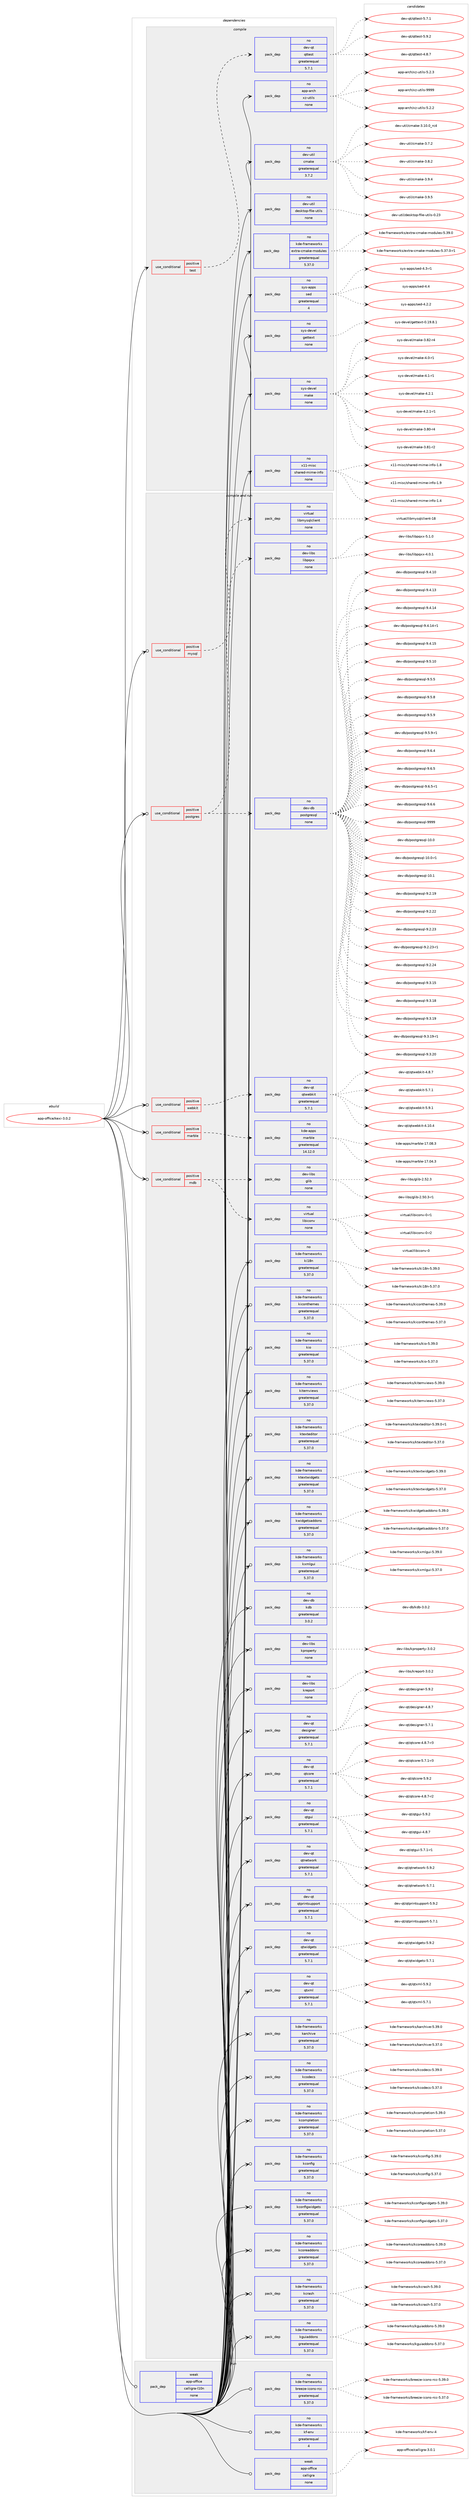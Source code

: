 digraph prolog {

# *************
# Graph options
# *************

newrank=true;
concentrate=true;
compound=true;
graph [rankdir=LR,fontname=Helvetica,fontsize=10,ranksep=1.5];#, ranksep=2.5, nodesep=0.2];
edge  [arrowhead=vee];
node  [fontname=Helvetica,fontsize=10];

# **********
# The ebuild
# **********

subgraph cluster_leftcol {
color=gray;
rank=same;
label=<<i>ebuild</i>>;
id [label="app-office/kexi-3.0.2", color=red, width=4, href="../app-office/kexi-3.0.2.svg"];
}

# ****************
# The dependencies
# ****************

subgraph cluster_midcol {
color=gray;
label=<<i>dependencies</i>>;
subgraph cluster_compile {
fillcolor="#eeeeee";
style=filled;
label=<<i>compile</i>>;
subgraph cond13239 {
dependency50097 [label=<<TABLE BORDER="0" CELLBORDER="1" CELLSPACING="0" CELLPADDING="4"><TR><TD ROWSPAN="3" CELLPADDING="10">use_conditional</TD></TR><TR><TD>positive</TD></TR><TR><TD>test</TD></TR></TABLE>>, shape=none, color=red];
subgraph pack35967 {
dependency50098 [label=<<TABLE BORDER="0" CELLBORDER="1" CELLSPACING="0" CELLPADDING="4" WIDTH="220"><TR><TD ROWSPAN="6" CELLPADDING="30">pack_dep</TD></TR><TR><TD WIDTH="110">no</TD></TR><TR><TD>dev-qt</TD></TR><TR><TD>qttest</TD></TR><TR><TD>greaterequal</TD></TR><TR><TD>5.7.1</TD></TR></TABLE>>, shape=none, color=blue];
}
dependency50097:e -> dependency50098:w [weight=20,style="dashed",arrowhead="vee"];
}
id:e -> dependency50097:w [weight=20,style="solid",arrowhead="vee"];
subgraph pack35968 {
dependency50099 [label=<<TABLE BORDER="0" CELLBORDER="1" CELLSPACING="0" CELLPADDING="4" WIDTH="220"><TR><TD ROWSPAN="6" CELLPADDING="30">pack_dep</TD></TR><TR><TD WIDTH="110">no</TD></TR><TR><TD>app-arch</TD></TR><TR><TD>xz-utils</TD></TR><TR><TD>none</TD></TR><TR><TD></TD></TR></TABLE>>, shape=none, color=blue];
}
id:e -> dependency50099:w [weight=20,style="solid",arrowhead="vee"];
subgraph pack35969 {
dependency50100 [label=<<TABLE BORDER="0" CELLBORDER="1" CELLSPACING="0" CELLPADDING="4" WIDTH="220"><TR><TD ROWSPAN="6" CELLPADDING="30">pack_dep</TD></TR><TR><TD WIDTH="110">no</TD></TR><TR><TD>dev-util</TD></TR><TR><TD>cmake</TD></TR><TR><TD>greaterequal</TD></TR><TR><TD>3.7.2</TD></TR></TABLE>>, shape=none, color=blue];
}
id:e -> dependency50100:w [weight=20,style="solid",arrowhead="vee"];
subgraph pack35970 {
dependency50101 [label=<<TABLE BORDER="0" CELLBORDER="1" CELLSPACING="0" CELLPADDING="4" WIDTH="220"><TR><TD ROWSPAN="6" CELLPADDING="30">pack_dep</TD></TR><TR><TD WIDTH="110">no</TD></TR><TR><TD>dev-util</TD></TR><TR><TD>desktop-file-utils</TD></TR><TR><TD>none</TD></TR><TR><TD></TD></TR></TABLE>>, shape=none, color=blue];
}
id:e -> dependency50101:w [weight=20,style="solid",arrowhead="vee"];
subgraph pack35971 {
dependency50102 [label=<<TABLE BORDER="0" CELLBORDER="1" CELLSPACING="0" CELLPADDING="4" WIDTH="220"><TR><TD ROWSPAN="6" CELLPADDING="30">pack_dep</TD></TR><TR><TD WIDTH="110">no</TD></TR><TR><TD>kde-frameworks</TD></TR><TR><TD>extra-cmake-modules</TD></TR><TR><TD>greaterequal</TD></TR><TR><TD>5.37.0</TD></TR></TABLE>>, shape=none, color=blue];
}
id:e -> dependency50102:w [weight=20,style="solid",arrowhead="vee"];
subgraph pack35972 {
dependency50103 [label=<<TABLE BORDER="0" CELLBORDER="1" CELLSPACING="0" CELLPADDING="4" WIDTH="220"><TR><TD ROWSPAN="6" CELLPADDING="30">pack_dep</TD></TR><TR><TD WIDTH="110">no</TD></TR><TR><TD>sys-apps</TD></TR><TR><TD>sed</TD></TR><TR><TD>greaterequal</TD></TR><TR><TD>4</TD></TR></TABLE>>, shape=none, color=blue];
}
id:e -> dependency50103:w [weight=20,style="solid",arrowhead="vee"];
subgraph pack35973 {
dependency50104 [label=<<TABLE BORDER="0" CELLBORDER="1" CELLSPACING="0" CELLPADDING="4" WIDTH="220"><TR><TD ROWSPAN="6" CELLPADDING="30">pack_dep</TD></TR><TR><TD WIDTH="110">no</TD></TR><TR><TD>sys-devel</TD></TR><TR><TD>gettext</TD></TR><TR><TD>none</TD></TR><TR><TD></TD></TR></TABLE>>, shape=none, color=blue];
}
id:e -> dependency50104:w [weight=20,style="solid",arrowhead="vee"];
subgraph pack35974 {
dependency50105 [label=<<TABLE BORDER="0" CELLBORDER="1" CELLSPACING="0" CELLPADDING="4" WIDTH="220"><TR><TD ROWSPAN="6" CELLPADDING="30">pack_dep</TD></TR><TR><TD WIDTH="110">no</TD></TR><TR><TD>sys-devel</TD></TR><TR><TD>make</TD></TR><TR><TD>none</TD></TR><TR><TD></TD></TR></TABLE>>, shape=none, color=blue];
}
id:e -> dependency50105:w [weight=20,style="solid",arrowhead="vee"];
subgraph pack35975 {
dependency50106 [label=<<TABLE BORDER="0" CELLBORDER="1" CELLSPACING="0" CELLPADDING="4" WIDTH="220"><TR><TD ROWSPAN="6" CELLPADDING="30">pack_dep</TD></TR><TR><TD WIDTH="110">no</TD></TR><TR><TD>x11-misc</TD></TR><TR><TD>shared-mime-info</TD></TR><TR><TD>none</TD></TR><TR><TD></TD></TR></TABLE>>, shape=none, color=blue];
}
id:e -> dependency50106:w [weight=20,style="solid",arrowhead="vee"];
}
subgraph cluster_compileandrun {
fillcolor="#eeeeee";
style=filled;
label=<<i>compile and run</i>>;
subgraph cond13240 {
dependency50107 [label=<<TABLE BORDER="0" CELLBORDER="1" CELLSPACING="0" CELLPADDING="4"><TR><TD ROWSPAN="3" CELLPADDING="10">use_conditional</TD></TR><TR><TD>positive</TD></TR><TR><TD>marble</TD></TR></TABLE>>, shape=none, color=red];
subgraph pack35976 {
dependency50108 [label=<<TABLE BORDER="0" CELLBORDER="1" CELLSPACING="0" CELLPADDING="4" WIDTH="220"><TR><TD ROWSPAN="6" CELLPADDING="30">pack_dep</TD></TR><TR><TD WIDTH="110">no</TD></TR><TR><TD>kde-apps</TD></TR><TR><TD>marble</TD></TR><TR><TD>greaterequal</TD></TR><TR><TD>14.12.0</TD></TR></TABLE>>, shape=none, color=blue];
}
dependency50107:e -> dependency50108:w [weight=20,style="dashed",arrowhead="vee"];
}
id:e -> dependency50107:w [weight=20,style="solid",arrowhead="odotvee"];
subgraph cond13241 {
dependency50109 [label=<<TABLE BORDER="0" CELLBORDER="1" CELLSPACING="0" CELLPADDING="4"><TR><TD ROWSPAN="3" CELLPADDING="10">use_conditional</TD></TR><TR><TD>positive</TD></TR><TR><TD>mdb</TD></TR></TABLE>>, shape=none, color=red];
subgraph pack35977 {
dependency50110 [label=<<TABLE BORDER="0" CELLBORDER="1" CELLSPACING="0" CELLPADDING="4" WIDTH="220"><TR><TD ROWSPAN="6" CELLPADDING="30">pack_dep</TD></TR><TR><TD WIDTH="110">no</TD></TR><TR><TD>dev-libs</TD></TR><TR><TD>glib</TD></TR><TR><TD>none</TD></TR><TR><TD></TD></TR></TABLE>>, shape=none, color=blue];
}
dependency50109:e -> dependency50110:w [weight=20,style="dashed",arrowhead="vee"];
subgraph pack35978 {
dependency50111 [label=<<TABLE BORDER="0" CELLBORDER="1" CELLSPACING="0" CELLPADDING="4" WIDTH="220"><TR><TD ROWSPAN="6" CELLPADDING="30">pack_dep</TD></TR><TR><TD WIDTH="110">no</TD></TR><TR><TD>virtual</TD></TR><TR><TD>libiconv</TD></TR><TR><TD>none</TD></TR><TR><TD></TD></TR></TABLE>>, shape=none, color=blue];
}
dependency50109:e -> dependency50111:w [weight=20,style="dashed",arrowhead="vee"];
}
id:e -> dependency50109:w [weight=20,style="solid",arrowhead="odotvee"];
subgraph cond13242 {
dependency50112 [label=<<TABLE BORDER="0" CELLBORDER="1" CELLSPACING="0" CELLPADDING="4"><TR><TD ROWSPAN="3" CELLPADDING="10">use_conditional</TD></TR><TR><TD>positive</TD></TR><TR><TD>mysql</TD></TR></TABLE>>, shape=none, color=red];
subgraph pack35979 {
dependency50113 [label=<<TABLE BORDER="0" CELLBORDER="1" CELLSPACING="0" CELLPADDING="4" WIDTH="220"><TR><TD ROWSPAN="6" CELLPADDING="30">pack_dep</TD></TR><TR><TD WIDTH="110">no</TD></TR><TR><TD>virtual</TD></TR><TR><TD>libmysqlclient</TD></TR><TR><TD>none</TD></TR><TR><TD></TD></TR></TABLE>>, shape=none, color=blue];
}
dependency50112:e -> dependency50113:w [weight=20,style="dashed",arrowhead="vee"];
}
id:e -> dependency50112:w [weight=20,style="solid",arrowhead="odotvee"];
subgraph cond13243 {
dependency50114 [label=<<TABLE BORDER="0" CELLBORDER="1" CELLSPACING="0" CELLPADDING="4"><TR><TD ROWSPAN="3" CELLPADDING="10">use_conditional</TD></TR><TR><TD>positive</TD></TR><TR><TD>postgres</TD></TR></TABLE>>, shape=none, color=red];
subgraph pack35980 {
dependency50115 [label=<<TABLE BORDER="0" CELLBORDER="1" CELLSPACING="0" CELLPADDING="4" WIDTH="220"><TR><TD ROWSPAN="6" CELLPADDING="30">pack_dep</TD></TR><TR><TD WIDTH="110">no</TD></TR><TR><TD>dev-db</TD></TR><TR><TD>postgresql</TD></TR><TR><TD>none</TD></TR><TR><TD></TD></TR></TABLE>>, shape=none, color=blue];
}
dependency50114:e -> dependency50115:w [weight=20,style="dashed",arrowhead="vee"];
subgraph pack35981 {
dependency50116 [label=<<TABLE BORDER="0" CELLBORDER="1" CELLSPACING="0" CELLPADDING="4" WIDTH="220"><TR><TD ROWSPAN="6" CELLPADDING="30">pack_dep</TD></TR><TR><TD WIDTH="110">no</TD></TR><TR><TD>dev-libs</TD></TR><TR><TD>libpqxx</TD></TR><TR><TD>none</TD></TR><TR><TD></TD></TR></TABLE>>, shape=none, color=blue];
}
dependency50114:e -> dependency50116:w [weight=20,style="dashed",arrowhead="vee"];
}
id:e -> dependency50114:w [weight=20,style="solid",arrowhead="odotvee"];
subgraph cond13244 {
dependency50117 [label=<<TABLE BORDER="0" CELLBORDER="1" CELLSPACING="0" CELLPADDING="4"><TR><TD ROWSPAN="3" CELLPADDING="10">use_conditional</TD></TR><TR><TD>positive</TD></TR><TR><TD>webkit</TD></TR></TABLE>>, shape=none, color=red];
subgraph pack35982 {
dependency50118 [label=<<TABLE BORDER="0" CELLBORDER="1" CELLSPACING="0" CELLPADDING="4" WIDTH="220"><TR><TD ROWSPAN="6" CELLPADDING="30">pack_dep</TD></TR><TR><TD WIDTH="110">no</TD></TR><TR><TD>dev-qt</TD></TR><TR><TD>qtwebkit</TD></TR><TR><TD>greaterequal</TD></TR><TR><TD>5.7.1</TD></TR></TABLE>>, shape=none, color=blue];
}
dependency50117:e -> dependency50118:w [weight=20,style="dashed",arrowhead="vee"];
}
id:e -> dependency50117:w [weight=20,style="solid",arrowhead="odotvee"];
subgraph pack35983 {
dependency50119 [label=<<TABLE BORDER="0" CELLBORDER="1" CELLSPACING="0" CELLPADDING="4" WIDTH="220"><TR><TD ROWSPAN="6" CELLPADDING="30">pack_dep</TD></TR><TR><TD WIDTH="110">no</TD></TR><TR><TD>dev-db</TD></TR><TR><TD>kdb</TD></TR><TR><TD>greaterequal</TD></TR><TR><TD>3.0.2</TD></TR></TABLE>>, shape=none, color=blue];
}
id:e -> dependency50119:w [weight=20,style="solid",arrowhead="odotvee"];
subgraph pack35984 {
dependency50120 [label=<<TABLE BORDER="0" CELLBORDER="1" CELLSPACING="0" CELLPADDING="4" WIDTH="220"><TR><TD ROWSPAN="6" CELLPADDING="30">pack_dep</TD></TR><TR><TD WIDTH="110">no</TD></TR><TR><TD>dev-libs</TD></TR><TR><TD>kproperty</TD></TR><TR><TD>none</TD></TR><TR><TD></TD></TR></TABLE>>, shape=none, color=blue];
}
id:e -> dependency50120:w [weight=20,style="solid",arrowhead="odotvee"];
subgraph pack35985 {
dependency50121 [label=<<TABLE BORDER="0" CELLBORDER="1" CELLSPACING="0" CELLPADDING="4" WIDTH="220"><TR><TD ROWSPAN="6" CELLPADDING="30">pack_dep</TD></TR><TR><TD WIDTH="110">no</TD></TR><TR><TD>dev-libs</TD></TR><TR><TD>kreport</TD></TR><TR><TD>none</TD></TR><TR><TD></TD></TR></TABLE>>, shape=none, color=blue];
}
id:e -> dependency50121:w [weight=20,style="solid",arrowhead="odotvee"];
subgraph pack35986 {
dependency50122 [label=<<TABLE BORDER="0" CELLBORDER="1" CELLSPACING="0" CELLPADDING="4" WIDTH="220"><TR><TD ROWSPAN="6" CELLPADDING="30">pack_dep</TD></TR><TR><TD WIDTH="110">no</TD></TR><TR><TD>dev-qt</TD></TR><TR><TD>designer</TD></TR><TR><TD>greaterequal</TD></TR><TR><TD>5.7.1</TD></TR></TABLE>>, shape=none, color=blue];
}
id:e -> dependency50122:w [weight=20,style="solid",arrowhead="odotvee"];
subgraph pack35987 {
dependency50123 [label=<<TABLE BORDER="0" CELLBORDER="1" CELLSPACING="0" CELLPADDING="4" WIDTH="220"><TR><TD ROWSPAN="6" CELLPADDING="30">pack_dep</TD></TR><TR><TD WIDTH="110">no</TD></TR><TR><TD>dev-qt</TD></TR><TR><TD>qtcore</TD></TR><TR><TD>greaterequal</TD></TR><TR><TD>5.7.1</TD></TR></TABLE>>, shape=none, color=blue];
}
id:e -> dependency50123:w [weight=20,style="solid",arrowhead="odotvee"];
subgraph pack35988 {
dependency50124 [label=<<TABLE BORDER="0" CELLBORDER="1" CELLSPACING="0" CELLPADDING="4" WIDTH="220"><TR><TD ROWSPAN="6" CELLPADDING="30">pack_dep</TD></TR><TR><TD WIDTH="110">no</TD></TR><TR><TD>dev-qt</TD></TR><TR><TD>qtgui</TD></TR><TR><TD>greaterequal</TD></TR><TR><TD>5.7.1</TD></TR></TABLE>>, shape=none, color=blue];
}
id:e -> dependency50124:w [weight=20,style="solid",arrowhead="odotvee"];
subgraph pack35989 {
dependency50125 [label=<<TABLE BORDER="0" CELLBORDER="1" CELLSPACING="0" CELLPADDING="4" WIDTH="220"><TR><TD ROWSPAN="6" CELLPADDING="30">pack_dep</TD></TR><TR><TD WIDTH="110">no</TD></TR><TR><TD>dev-qt</TD></TR><TR><TD>qtnetwork</TD></TR><TR><TD>greaterequal</TD></TR><TR><TD>5.7.1</TD></TR></TABLE>>, shape=none, color=blue];
}
id:e -> dependency50125:w [weight=20,style="solid",arrowhead="odotvee"];
subgraph pack35990 {
dependency50126 [label=<<TABLE BORDER="0" CELLBORDER="1" CELLSPACING="0" CELLPADDING="4" WIDTH="220"><TR><TD ROWSPAN="6" CELLPADDING="30">pack_dep</TD></TR><TR><TD WIDTH="110">no</TD></TR><TR><TD>dev-qt</TD></TR><TR><TD>qtprintsupport</TD></TR><TR><TD>greaterequal</TD></TR><TR><TD>5.7.1</TD></TR></TABLE>>, shape=none, color=blue];
}
id:e -> dependency50126:w [weight=20,style="solid",arrowhead="odotvee"];
subgraph pack35991 {
dependency50127 [label=<<TABLE BORDER="0" CELLBORDER="1" CELLSPACING="0" CELLPADDING="4" WIDTH="220"><TR><TD ROWSPAN="6" CELLPADDING="30">pack_dep</TD></TR><TR><TD WIDTH="110">no</TD></TR><TR><TD>dev-qt</TD></TR><TR><TD>qtwidgets</TD></TR><TR><TD>greaterequal</TD></TR><TR><TD>5.7.1</TD></TR></TABLE>>, shape=none, color=blue];
}
id:e -> dependency50127:w [weight=20,style="solid",arrowhead="odotvee"];
subgraph pack35992 {
dependency50128 [label=<<TABLE BORDER="0" CELLBORDER="1" CELLSPACING="0" CELLPADDING="4" WIDTH="220"><TR><TD ROWSPAN="6" CELLPADDING="30">pack_dep</TD></TR><TR><TD WIDTH="110">no</TD></TR><TR><TD>dev-qt</TD></TR><TR><TD>qtxml</TD></TR><TR><TD>greaterequal</TD></TR><TR><TD>5.7.1</TD></TR></TABLE>>, shape=none, color=blue];
}
id:e -> dependency50128:w [weight=20,style="solid",arrowhead="odotvee"];
subgraph pack35993 {
dependency50129 [label=<<TABLE BORDER="0" CELLBORDER="1" CELLSPACING="0" CELLPADDING="4" WIDTH="220"><TR><TD ROWSPAN="6" CELLPADDING="30">pack_dep</TD></TR><TR><TD WIDTH="110">no</TD></TR><TR><TD>kde-frameworks</TD></TR><TR><TD>karchive</TD></TR><TR><TD>greaterequal</TD></TR><TR><TD>5.37.0</TD></TR></TABLE>>, shape=none, color=blue];
}
id:e -> dependency50129:w [weight=20,style="solid",arrowhead="odotvee"];
subgraph pack35994 {
dependency50130 [label=<<TABLE BORDER="0" CELLBORDER="1" CELLSPACING="0" CELLPADDING="4" WIDTH="220"><TR><TD ROWSPAN="6" CELLPADDING="30">pack_dep</TD></TR><TR><TD WIDTH="110">no</TD></TR><TR><TD>kde-frameworks</TD></TR><TR><TD>kcodecs</TD></TR><TR><TD>greaterequal</TD></TR><TR><TD>5.37.0</TD></TR></TABLE>>, shape=none, color=blue];
}
id:e -> dependency50130:w [weight=20,style="solid",arrowhead="odotvee"];
subgraph pack35995 {
dependency50131 [label=<<TABLE BORDER="0" CELLBORDER="1" CELLSPACING="0" CELLPADDING="4" WIDTH="220"><TR><TD ROWSPAN="6" CELLPADDING="30">pack_dep</TD></TR><TR><TD WIDTH="110">no</TD></TR><TR><TD>kde-frameworks</TD></TR><TR><TD>kcompletion</TD></TR><TR><TD>greaterequal</TD></TR><TR><TD>5.37.0</TD></TR></TABLE>>, shape=none, color=blue];
}
id:e -> dependency50131:w [weight=20,style="solid",arrowhead="odotvee"];
subgraph pack35996 {
dependency50132 [label=<<TABLE BORDER="0" CELLBORDER="1" CELLSPACING="0" CELLPADDING="4" WIDTH="220"><TR><TD ROWSPAN="6" CELLPADDING="30">pack_dep</TD></TR><TR><TD WIDTH="110">no</TD></TR><TR><TD>kde-frameworks</TD></TR><TR><TD>kconfig</TD></TR><TR><TD>greaterequal</TD></TR><TR><TD>5.37.0</TD></TR></TABLE>>, shape=none, color=blue];
}
id:e -> dependency50132:w [weight=20,style="solid",arrowhead="odotvee"];
subgraph pack35997 {
dependency50133 [label=<<TABLE BORDER="0" CELLBORDER="1" CELLSPACING="0" CELLPADDING="4" WIDTH="220"><TR><TD ROWSPAN="6" CELLPADDING="30">pack_dep</TD></TR><TR><TD WIDTH="110">no</TD></TR><TR><TD>kde-frameworks</TD></TR><TR><TD>kconfigwidgets</TD></TR><TR><TD>greaterequal</TD></TR><TR><TD>5.37.0</TD></TR></TABLE>>, shape=none, color=blue];
}
id:e -> dependency50133:w [weight=20,style="solid",arrowhead="odotvee"];
subgraph pack35998 {
dependency50134 [label=<<TABLE BORDER="0" CELLBORDER="1" CELLSPACING="0" CELLPADDING="4" WIDTH="220"><TR><TD ROWSPAN="6" CELLPADDING="30">pack_dep</TD></TR><TR><TD WIDTH="110">no</TD></TR><TR><TD>kde-frameworks</TD></TR><TR><TD>kcoreaddons</TD></TR><TR><TD>greaterequal</TD></TR><TR><TD>5.37.0</TD></TR></TABLE>>, shape=none, color=blue];
}
id:e -> dependency50134:w [weight=20,style="solid",arrowhead="odotvee"];
subgraph pack35999 {
dependency50135 [label=<<TABLE BORDER="0" CELLBORDER="1" CELLSPACING="0" CELLPADDING="4" WIDTH="220"><TR><TD ROWSPAN="6" CELLPADDING="30">pack_dep</TD></TR><TR><TD WIDTH="110">no</TD></TR><TR><TD>kde-frameworks</TD></TR><TR><TD>kcrash</TD></TR><TR><TD>greaterequal</TD></TR><TR><TD>5.37.0</TD></TR></TABLE>>, shape=none, color=blue];
}
id:e -> dependency50135:w [weight=20,style="solid",arrowhead="odotvee"];
subgraph pack36000 {
dependency50136 [label=<<TABLE BORDER="0" CELLBORDER="1" CELLSPACING="0" CELLPADDING="4" WIDTH="220"><TR><TD ROWSPAN="6" CELLPADDING="30">pack_dep</TD></TR><TR><TD WIDTH="110">no</TD></TR><TR><TD>kde-frameworks</TD></TR><TR><TD>kguiaddons</TD></TR><TR><TD>greaterequal</TD></TR><TR><TD>5.37.0</TD></TR></TABLE>>, shape=none, color=blue];
}
id:e -> dependency50136:w [weight=20,style="solid",arrowhead="odotvee"];
subgraph pack36001 {
dependency50137 [label=<<TABLE BORDER="0" CELLBORDER="1" CELLSPACING="0" CELLPADDING="4" WIDTH="220"><TR><TD ROWSPAN="6" CELLPADDING="30">pack_dep</TD></TR><TR><TD WIDTH="110">no</TD></TR><TR><TD>kde-frameworks</TD></TR><TR><TD>ki18n</TD></TR><TR><TD>greaterequal</TD></TR><TR><TD>5.37.0</TD></TR></TABLE>>, shape=none, color=blue];
}
id:e -> dependency50137:w [weight=20,style="solid",arrowhead="odotvee"];
subgraph pack36002 {
dependency50138 [label=<<TABLE BORDER="0" CELLBORDER="1" CELLSPACING="0" CELLPADDING="4" WIDTH="220"><TR><TD ROWSPAN="6" CELLPADDING="30">pack_dep</TD></TR><TR><TD WIDTH="110">no</TD></TR><TR><TD>kde-frameworks</TD></TR><TR><TD>kiconthemes</TD></TR><TR><TD>greaterequal</TD></TR><TR><TD>5.37.0</TD></TR></TABLE>>, shape=none, color=blue];
}
id:e -> dependency50138:w [weight=20,style="solid",arrowhead="odotvee"];
subgraph pack36003 {
dependency50139 [label=<<TABLE BORDER="0" CELLBORDER="1" CELLSPACING="0" CELLPADDING="4" WIDTH="220"><TR><TD ROWSPAN="6" CELLPADDING="30">pack_dep</TD></TR><TR><TD WIDTH="110">no</TD></TR><TR><TD>kde-frameworks</TD></TR><TR><TD>kio</TD></TR><TR><TD>greaterequal</TD></TR><TR><TD>5.37.0</TD></TR></TABLE>>, shape=none, color=blue];
}
id:e -> dependency50139:w [weight=20,style="solid",arrowhead="odotvee"];
subgraph pack36004 {
dependency50140 [label=<<TABLE BORDER="0" CELLBORDER="1" CELLSPACING="0" CELLPADDING="4" WIDTH="220"><TR><TD ROWSPAN="6" CELLPADDING="30">pack_dep</TD></TR><TR><TD WIDTH="110">no</TD></TR><TR><TD>kde-frameworks</TD></TR><TR><TD>kitemviews</TD></TR><TR><TD>greaterequal</TD></TR><TR><TD>5.37.0</TD></TR></TABLE>>, shape=none, color=blue];
}
id:e -> dependency50140:w [weight=20,style="solid",arrowhead="odotvee"];
subgraph pack36005 {
dependency50141 [label=<<TABLE BORDER="0" CELLBORDER="1" CELLSPACING="0" CELLPADDING="4" WIDTH="220"><TR><TD ROWSPAN="6" CELLPADDING="30">pack_dep</TD></TR><TR><TD WIDTH="110">no</TD></TR><TR><TD>kde-frameworks</TD></TR><TR><TD>ktexteditor</TD></TR><TR><TD>greaterequal</TD></TR><TR><TD>5.37.0</TD></TR></TABLE>>, shape=none, color=blue];
}
id:e -> dependency50141:w [weight=20,style="solid",arrowhead="odotvee"];
subgraph pack36006 {
dependency50142 [label=<<TABLE BORDER="0" CELLBORDER="1" CELLSPACING="0" CELLPADDING="4" WIDTH="220"><TR><TD ROWSPAN="6" CELLPADDING="30">pack_dep</TD></TR><TR><TD WIDTH="110">no</TD></TR><TR><TD>kde-frameworks</TD></TR><TR><TD>ktextwidgets</TD></TR><TR><TD>greaterequal</TD></TR><TR><TD>5.37.0</TD></TR></TABLE>>, shape=none, color=blue];
}
id:e -> dependency50142:w [weight=20,style="solid",arrowhead="odotvee"];
subgraph pack36007 {
dependency50143 [label=<<TABLE BORDER="0" CELLBORDER="1" CELLSPACING="0" CELLPADDING="4" WIDTH="220"><TR><TD ROWSPAN="6" CELLPADDING="30">pack_dep</TD></TR><TR><TD WIDTH="110">no</TD></TR><TR><TD>kde-frameworks</TD></TR><TR><TD>kwidgetsaddons</TD></TR><TR><TD>greaterequal</TD></TR><TR><TD>5.37.0</TD></TR></TABLE>>, shape=none, color=blue];
}
id:e -> dependency50143:w [weight=20,style="solid",arrowhead="odotvee"];
subgraph pack36008 {
dependency50144 [label=<<TABLE BORDER="0" CELLBORDER="1" CELLSPACING="0" CELLPADDING="4" WIDTH="220"><TR><TD ROWSPAN="6" CELLPADDING="30">pack_dep</TD></TR><TR><TD WIDTH="110">no</TD></TR><TR><TD>kde-frameworks</TD></TR><TR><TD>kxmlgui</TD></TR><TR><TD>greaterequal</TD></TR><TR><TD>5.37.0</TD></TR></TABLE>>, shape=none, color=blue];
}
id:e -> dependency50144:w [weight=20,style="solid",arrowhead="odotvee"];
}
subgraph cluster_run {
fillcolor="#eeeeee";
style=filled;
label=<<i>run</i>>;
subgraph pack36009 {
dependency50145 [label=<<TABLE BORDER="0" CELLBORDER="1" CELLSPACING="0" CELLPADDING="4" WIDTH="220"><TR><TD ROWSPAN="6" CELLPADDING="30">pack_dep</TD></TR><TR><TD WIDTH="110">no</TD></TR><TR><TD>kde-frameworks</TD></TR><TR><TD>breeze-icons-rcc</TD></TR><TR><TD>greaterequal</TD></TR><TR><TD>5.37.0</TD></TR></TABLE>>, shape=none, color=blue];
}
id:e -> dependency50145:w [weight=20,style="solid",arrowhead="odot"];
subgraph pack36010 {
dependency50146 [label=<<TABLE BORDER="0" CELLBORDER="1" CELLSPACING="0" CELLPADDING="4" WIDTH="220"><TR><TD ROWSPAN="6" CELLPADDING="30">pack_dep</TD></TR><TR><TD WIDTH="110">no</TD></TR><TR><TD>kde-frameworks</TD></TR><TR><TD>kf-env</TD></TR><TR><TD>greaterequal</TD></TR><TR><TD>4</TD></TR></TABLE>>, shape=none, color=blue];
}
id:e -> dependency50146:w [weight=20,style="solid",arrowhead="odot"];
subgraph pack36011 {
dependency50147 [label=<<TABLE BORDER="0" CELLBORDER="1" CELLSPACING="0" CELLPADDING="4" WIDTH="220"><TR><TD ROWSPAN="6" CELLPADDING="30">pack_dep</TD></TR><TR><TD WIDTH="110">weak</TD></TR><TR><TD>app-office</TD></TR><TR><TD>calligra</TD></TR><TR><TD>none</TD></TR><TR><TD></TD></TR></TABLE>>, shape=none, color=blue];
}
id:e -> dependency50147:w [weight=20,style="solid",arrowhead="odot"];
subgraph pack36012 {
dependency50148 [label=<<TABLE BORDER="0" CELLBORDER="1" CELLSPACING="0" CELLPADDING="4" WIDTH="220"><TR><TD ROWSPAN="6" CELLPADDING="30">pack_dep</TD></TR><TR><TD WIDTH="110">weak</TD></TR><TR><TD>app-office</TD></TR><TR><TD>calligra-l10n</TD></TR><TR><TD>none</TD></TR><TR><TD></TD></TR></TABLE>>, shape=none, color=blue];
}
id:e -> dependency50148:w [weight=20,style="solid",arrowhead="odot"];
}
}

# **************
# The candidates
# **************

subgraph cluster_choices {
rank=same;
color=gray;
label=<<i>candidates</i>>;

subgraph choice35967 {
color=black;
nodesep=1;
choice1001011184511311647113116116101115116455246564655 [label="dev-qt/qttest-4.8.7", color=red, width=4,href="../dev-qt/qttest-4.8.7.svg"];
choice1001011184511311647113116116101115116455346554649 [label="dev-qt/qttest-5.7.1", color=red, width=4,href="../dev-qt/qttest-5.7.1.svg"];
choice1001011184511311647113116116101115116455346574650 [label="dev-qt/qttest-5.9.2", color=red, width=4,href="../dev-qt/qttest-5.9.2.svg"];
dependency50098:e -> choice1001011184511311647113116116101115116455246564655:w [style=dotted,weight="100"];
dependency50098:e -> choice1001011184511311647113116116101115116455346554649:w [style=dotted,weight="100"];
dependency50098:e -> choice1001011184511311647113116116101115116455346574650:w [style=dotted,weight="100"];
}
subgraph choice35968 {
color=black;
nodesep=1;
choice971121124597114991044712012245117116105108115455346504650 [label="app-arch/xz-utils-5.2.2", color=red, width=4,href="../app-arch/xz-utils-5.2.2.svg"];
choice971121124597114991044712012245117116105108115455346504651 [label="app-arch/xz-utils-5.2.3", color=red, width=4,href="../app-arch/xz-utils-5.2.3.svg"];
choice9711211245971149910447120122451171161051081154557575757 [label="app-arch/xz-utils-9999", color=red, width=4,href="../app-arch/xz-utils-9999.svg"];
dependency50099:e -> choice971121124597114991044712012245117116105108115455346504650:w [style=dotted,weight="100"];
dependency50099:e -> choice971121124597114991044712012245117116105108115455346504651:w [style=dotted,weight="100"];
dependency50099:e -> choice9711211245971149910447120122451171161051081154557575757:w [style=dotted,weight="100"];
}
subgraph choice35969 {
color=black;
nodesep=1;
choice1001011184511711610510847991099710710145514649484648951149952 [label="dev-util/cmake-3.10.0_rc4", color=red, width=4,href="../dev-util/cmake-3.10.0_rc4.svg"];
choice10010111845117116105108479910997107101455146554650 [label="dev-util/cmake-3.7.2", color=red, width=4,href="../dev-util/cmake-3.7.2.svg"];
choice10010111845117116105108479910997107101455146564650 [label="dev-util/cmake-3.8.2", color=red, width=4,href="../dev-util/cmake-3.8.2.svg"];
choice10010111845117116105108479910997107101455146574652 [label="dev-util/cmake-3.9.4", color=red, width=4,href="../dev-util/cmake-3.9.4.svg"];
choice10010111845117116105108479910997107101455146574653 [label="dev-util/cmake-3.9.5", color=red, width=4,href="../dev-util/cmake-3.9.5.svg"];
dependency50100:e -> choice1001011184511711610510847991099710710145514649484648951149952:w [style=dotted,weight="100"];
dependency50100:e -> choice10010111845117116105108479910997107101455146554650:w [style=dotted,weight="100"];
dependency50100:e -> choice10010111845117116105108479910997107101455146564650:w [style=dotted,weight="100"];
dependency50100:e -> choice10010111845117116105108479910997107101455146574652:w [style=dotted,weight="100"];
dependency50100:e -> choice10010111845117116105108479910997107101455146574653:w [style=dotted,weight="100"];
}
subgraph choice35970 {
color=black;
nodesep=1;
choice100101118451171161051084710010111510711611111245102105108101451171161051081154548465051 [label="dev-util/desktop-file-utils-0.23", color=red, width=4,href="../dev-util/desktop-file-utils-0.23.svg"];
dependency50101:e -> choice100101118451171161051084710010111510711611111245102105108101451171161051081154548465051:w [style=dotted,weight="100"];
}
subgraph choice35971 {
color=black;
nodesep=1;
choice1071001014510211497109101119111114107115471011201161149745991099710710145109111100117108101115455346515546484511449 [label="kde-frameworks/extra-cmake-modules-5.37.0-r1", color=red, width=4,href="../kde-frameworks/extra-cmake-modules-5.37.0-r1.svg"];
choice107100101451021149710910111911111410711547101120116114974599109971071014510911110011710810111545534651574648 [label="kde-frameworks/extra-cmake-modules-5.39.0", color=red, width=4,href="../kde-frameworks/extra-cmake-modules-5.39.0.svg"];
dependency50102:e -> choice1071001014510211497109101119111114107115471011201161149745991099710710145109111100117108101115455346515546484511449:w [style=dotted,weight="100"];
dependency50102:e -> choice107100101451021149710910111911111410711547101120116114974599109971071014510911110011710810111545534651574648:w [style=dotted,weight="100"];
}
subgraph choice35972 {
color=black;
nodesep=1;
choice115121115459711211211547115101100455246504650 [label="sys-apps/sed-4.2.2", color=red, width=4,href="../sys-apps/sed-4.2.2.svg"];
choice115121115459711211211547115101100455246514511449 [label="sys-apps/sed-4.3-r1", color=red, width=4,href="../sys-apps/sed-4.3-r1.svg"];
choice11512111545971121121154711510110045524652 [label="sys-apps/sed-4.4", color=red, width=4,href="../sys-apps/sed-4.4.svg"];
dependency50103:e -> choice115121115459711211211547115101100455246504650:w [style=dotted,weight="100"];
dependency50103:e -> choice115121115459711211211547115101100455246514511449:w [style=dotted,weight="100"];
dependency50103:e -> choice11512111545971121121154711510110045524652:w [style=dotted,weight="100"];
}
subgraph choice35973 {
color=black;
nodesep=1;
choice1151211154510010111810110847103101116116101120116454846495746564649 [label="sys-devel/gettext-0.19.8.1", color=red, width=4,href="../sys-devel/gettext-0.19.8.1.svg"];
dependency50104:e -> choice1151211154510010111810110847103101116116101120116454846495746564649:w [style=dotted,weight="100"];
}
subgraph choice35974 {
color=black;
nodesep=1;
choice11512111545100101118101108471099710710145514656484511452 [label="sys-devel/make-3.80-r4", color=red, width=4,href="../sys-devel/make-3.80-r4.svg"];
choice11512111545100101118101108471099710710145514656494511450 [label="sys-devel/make-3.81-r2", color=red, width=4,href="../sys-devel/make-3.81-r2.svg"];
choice11512111545100101118101108471099710710145514656504511452 [label="sys-devel/make-3.82-r4", color=red, width=4,href="../sys-devel/make-3.82-r4.svg"];
choice115121115451001011181011084710997107101455246484511449 [label="sys-devel/make-4.0-r1", color=red, width=4,href="../sys-devel/make-4.0-r1.svg"];
choice115121115451001011181011084710997107101455246494511449 [label="sys-devel/make-4.1-r1", color=red, width=4,href="../sys-devel/make-4.1-r1.svg"];
choice115121115451001011181011084710997107101455246504649 [label="sys-devel/make-4.2.1", color=red, width=4,href="../sys-devel/make-4.2.1.svg"];
choice1151211154510010111810110847109971071014552465046494511449 [label="sys-devel/make-4.2.1-r1", color=red, width=4,href="../sys-devel/make-4.2.1-r1.svg"];
dependency50105:e -> choice11512111545100101118101108471099710710145514656484511452:w [style=dotted,weight="100"];
dependency50105:e -> choice11512111545100101118101108471099710710145514656494511450:w [style=dotted,weight="100"];
dependency50105:e -> choice11512111545100101118101108471099710710145514656504511452:w [style=dotted,weight="100"];
dependency50105:e -> choice115121115451001011181011084710997107101455246484511449:w [style=dotted,weight="100"];
dependency50105:e -> choice115121115451001011181011084710997107101455246494511449:w [style=dotted,weight="100"];
dependency50105:e -> choice115121115451001011181011084710997107101455246504649:w [style=dotted,weight="100"];
dependency50105:e -> choice1151211154510010111810110847109971071014552465046494511449:w [style=dotted,weight="100"];
}
subgraph choice35975 {
color=black;
nodesep=1;
choice120494945109105115994711510497114101100451091051091014510511010211145494652 [label="x11-misc/shared-mime-info-1.4", color=red, width=4,href="../x11-misc/shared-mime-info-1.4.svg"];
choice120494945109105115994711510497114101100451091051091014510511010211145494656 [label="x11-misc/shared-mime-info-1.8", color=red, width=4,href="../x11-misc/shared-mime-info-1.8.svg"];
choice120494945109105115994711510497114101100451091051091014510511010211145494657 [label="x11-misc/shared-mime-info-1.9", color=red, width=4,href="../x11-misc/shared-mime-info-1.9.svg"];
dependency50106:e -> choice120494945109105115994711510497114101100451091051091014510511010211145494652:w [style=dotted,weight="100"];
dependency50106:e -> choice120494945109105115994711510497114101100451091051091014510511010211145494656:w [style=dotted,weight="100"];
dependency50106:e -> choice120494945109105115994711510497114101100451091051091014510511010211145494657:w [style=dotted,weight="100"];
}
subgraph choice35976 {
color=black;
nodesep=1;
choice10710010145971121121154710997114981081014549554648524651 [label="kde-apps/marble-17.04.3", color=red, width=4,href="../kde-apps/marble-17.04.3.svg"];
choice10710010145971121121154710997114981081014549554648564651 [label="kde-apps/marble-17.08.3", color=red, width=4,href="../kde-apps/marble-17.08.3.svg"];
dependency50108:e -> choice10710010145971121121154710997114981081014549554648524651:w [style=dotted,weight="100"];
dependency50108:e -> choice10710010145971121121154710997114981081014549554648564651:w [style=dotted,weight="100"];
}
subgraph choice35977 {
color=black;
nodesep=1;
choice10010111845108105981154710310810598455046534846514511449 [label="dev-libs/glib-2.50.3-r1", color=red, width=4,href="../dev-libs/glib-2.50.3-r1.svg"];
choice1001011184510810598115471031081059845504653504651 [label="dev-libs/glib-2.52.3", color=red, width=4,href="../dev-libs/glib-2.52.3.svg"];
dependency50110:e -> choice10010111845108105981154710310810598455046534846514511449:w [style=dotted,weight="100"];
dependency50110:e -> choice1001011184510810598115471031081059845504653504651:w [style=dotted,weight="100"];
}
subgraph choice35978 {
color=black;
nodesep=1;
choice118105114116117971084710810598105991111101184548 [label="virtual/libiconv-0", color=red, width=4,href="../virtual/libiconv-0.svg"];
choice1181051141161179710847108105981059911111011845484511449 [label="virtual/libiconv-0-r1", color=red, width=4,href="../virtual/libiconv-0-r1.svg"];
choice1181051141161179710847108105981059911111011845484511450 [label="virtual/libiconv-0-r2", color=red, width=4,href="../virtual/libiconv-0-r2.svg"];
dependency50111:e -> choice118105114116117971084710810598105991111101184548:w [style=dotted,weight="100"];
dependency50111:e -> choice1181051141161179710847108105981059911111011845484511449:w [style=dotted,weight="100"];
dependency50111:e -> choice1181051141161179710847108105981059911111011845484511450:w [style=dotted,weight="100"];
}
subgraph choice35979 {
color=black;
nodesep=1;
choice11810511411611797108471081059810912111511310899108105101110116454956 [label="virtual/libmysqlclient-18", color=red, width=4,href="../virtual/libmysqlclient-18.svg"];
dependency50113:e -> choice11810511411611797108471081059810912111511310899108105101110116454956:w [style=dotted,weight="100"];
}
subgraph choice35980 {
color=black;
nodesep=1;
choice1001011184510098471121111151161031141011151131084549484648 [label="dev-db/postgresql-10.0", color=red, width=4,href="../dev-db/postgresql-10.0.svg"];
choice10010111845100984711211111511610311410111511310845494846484511449 [label="dev-db/postgresql-10.0-r1", color=red, width=4,href="../dev-db/postgresql-10.0-r1.svg"];
choice1001011184510098471121111151161031141011151131084549484649 [label="dev-db/postgresql-10.1", color=red, width=4,href="../dev-db/postgresql-10.1.svg"];
choice10010111845100984711211111511610311410111511310845574650464957 [label="dev-db/postgresql-9.2.19", color=red, width=4,href="../dev-db/postgresql-9.2.19.svg"];
choice10010111845100984711211111511610311410111511310845574650465050 [label="dev-db/postgresql-9.2.22", color=red, width=4,href="../dev-db/postgresql-9.2.22.svg"];
choice10010111845100984711211111511610311410111511310845574650465051 [label="dev-db/postgresql-9.2.23", color=red, width=4,href="../dev-db/postgresql-9.2.23.svg"];
choice100101118451009847112111115116103114101115113108455746504650514511449 [label="dev-db/postgresql-9.2.23-r1", color=red, width=4,href="../dev-db/postgresql-9.2.23-r1.svg"];
choice10010111845100984711211111511610311410111511310845574650465052 [label="dev-db/postgresql-9.2.24", color=red, width=4,href="../dev-db/postgresql-9.2.24.svg"];
choice10010111845100984711211111511610311410111511310845574651464953 [label="dev-db/postgresql-9.3.15", color=red, width=4,href="../dev-db/postgresql-9.3.15.svg"];
choice10010111845100984711211111511610311410111511310845574651464956 [label="dev-db/postgresql-9.3.18", color=red, width=4,href="../dev-db/postgresql-9.3.18.svg"];
choice10010111845100984711211111511610311410111511310845574651464957 [label="dev-db/postgresql-9.3.19", color=red, width=4,href="../dev-db/postgresql-9.3.19.svg"];
choice100101118451009847112111115116103114101115113108455746514649574511449 [label="dev-db/postgresql-9.3.19-r1", color=red, width=4,href="../dev-db/postgresql-9.3.19-r1.svg"];
choice10010111845100984711211111511610311410111511310845574651465048 [label="dev-db/postgresql-9.3.20", color=red, width=4,href="../dev-db/postgresql-9.3.20.svg"];
choice10010111845100984711211111511610311410111511310845574652464948 [label="dev-db/postgresql-9.4.10", color=red, width=4,href="../dev-db/postgresql-9.4.10.svg"];
choice10010111845100984711211111511610311410111511310845574652464951 [label="dev-db/postgresql-9.4.13", color=red, width=4,href="../dev-db/postgresql-9.4.13.svg"];
choice10010111845100984711211111511610311410111511310845574652464952 [label="dev-db/postgresql-9.4.14", color=red, width=4,href="../dev-db/postgresql-9.4.14.svg"];
choice100101118451009847112111115116103114101115113108455746524649524511449 [label="dev-db/postgresql-9.4.14-r1", color=red, width=4,href="../dev-db/postgresql-9.4.14-r1.svg"];
choice10010111845100984711211111511610311410111511310845574652464953 [label="dev-db/postgresql-9.4.15", color=red, width=4,href="../dev-db/postgresql-9.4.15.svg"];
choice10010111845100984711211111511610311410111511310845574653464948 [label="dev-db/postgresql-9.5.10", color=red, width=4,href="../dev-db/postgresql-9.5.10.svg"];
choice100101118451009847112111115116103114101115113108455746534653 [label="dev-db/postgresql-9.5.5", color=red, width=4,href="../dev-db/postgresql-9.5.5.svg"];
choice100101118451009847112111115116103114101115113108455746534656 [label="dev-db/postgresql-9.5.8", color=red, width=4,href="../dev-db/postgresql-9.5.8.svg"];
choice100101118451009847112111115116103114101115113108455746534657 [label="dev-db/postgresql-9.5.9", color=red, width=4,href="../dev-db/postgresql-9.5.9.svg"];
choice1001011184510098471121111151161031141011151131084557465346574511449 [label="dev-db/postgresql-9.5.9-r1", color=red, width=4,href="../dev-db/postgresql-9.5.9-r1.svg"];
choice100101118451009847112111115116103114101115113108455746544652 [label="dev-db/postgresql-9.6.4", color=red, width=4,href="../dev-db/postgresql-9.6.4.svg"];
choice100101118451009847112111115116103114101115113108455746544653 [label="dev-db/postgresql-9.6.5", color=red, width=4,href="../dev-db/postgresql-9.6.5.svg"];
choice1001011184510098471121111151161031141011151131084557465446534511449 [label="dev-db/postgresql-9.6.5-r1", color=red, width=4,href="../dev-db/postgresql-9.6.5-r1.svg"];
choice100101118451009847112111115116103114101115113108455746544654 [label="dev-db/postgresql-9.6.6", color=red, width=4,href="../dev-db/postgresql-9.6.6.svg"];
choice1001011184510098471121111151161031141011151131084557575757 [label="dev-db/postgresql-9999", color=red, width=4,href="../dev-db/postgresql-9999.svg"];
dependency50115:e -> choice1001011184510098471121111151161031141011151131084549484648:w [style=dotted,weight="100"];
dependency50115:e -> choice10010111845100984711211111511610311410111511310845494846484511449:w [style=dotted,weight="100"];
dependency50115:e -> choice1001011184510098471121111151161031141011151131084549484649:w [style=dotted,weight="100"];
dependency50115:e -> choice10010111845100984711211111511610311410111511310845574650464957:w [style=dotted,weight="100"];
dependency50115:e -> choice10010111845100984711211111511610311410111511310845574650465050:w [style=dotted,weight="100"];
dependency50115:e -> choice10010111845100984711211111511610311410111511310845574650465051:w [style=dotted,weight="100"];
dependency50115:e -> choice100101118451009847112111115116103114101115113108455746504650514511449:w [style=dotted,weight="100"];
dependency50115:e -> choice10010111845100984711211111511610311410111511310845574650465052:w [style=dotted,weight="100"];
dependency50115:e -> choice10010111845100984711211111511610311410111511310845574651464953:w [style=dotted,weight="100"];
dependency50115:e -> choice10010111845100984711211111511610311410111511310845574651464956:w [style=dotted,weight="100"];
dependency50115:e -> choice10010111845100984711211111511610311410111511310845574651464957:w [style=dotted,weight="100"];
dependency50115:e -> choice100101118451009847112111115116103114101115113108455746514649574511449:w [style=dotted,weight="100"];
dependency50115:e -> choice10010111845100984711211111511610311410111511310845574651465048:w [style=dotted,weight="100"];
dependency50115:e -> choice10010111845100984711211111511610311410111511310845574652464948:w [style=dotted,weight="100"];
dependency50115:e -> choice10010111845100984711211111511610311410111511310845574652464951:w [style=dotted,weight="100"];
dependency50115:e -> choice10010111845100984711211111511610311410111511310845574652464952:w [style=dotted,weight="100"];
dependency50115:e -> choice100101118451009847112111115116103114101115113108455746524649524511449:w [style=dotted,weight="100"];
dependency50115:e -> choice10010111845100984711211111511610311410111511310845574652464953:w [style=dotted,weight="100"];
dependency50115:e -> choice10010111845100984711211111511610311410111511310845574653464948:w [style=dotted,weight="100"];
dependency50115:e -> choice100101118451009847112111115116103114101115113108455746534653:w [style=dotted,weight="100"];
dependency50115:e -> choice100101118451009847112111115116103114101115113108455746534656:w [style=dotted,weight="100"];
dependency50115:e -> choice100101118451009847112111115116103114101115113108455746534657:w [style=dotted,weight="100"];
dependency50115:e -> choice1001011184510098471121111151161031141011151131084557465346574511449:w [style=dotted,weight="100"];
dependency50115:e -> choice100101118451009847112111115116103114101115113108455746544652:w [style=dotted,weight="100"];
dependency50115:e -> choice100101118451009847112111115116103114101115113108455746544653:w [style=dotted,weight="100"];
dependency50115:e -> choice1001011184510098471121111151161031141011151131084557465446534511449:w [style=dotted,weight="100"];
dependency50115:e -> choice100101118451009847112111115116103114101115113108455746544654:w [style=dotted,weight="100"];
dependency50115:e -> choice1001011184510098471121111151161031141011151131084557575757:w [style=dotted,weight="100"];
}
subgraph choice35981 {
color=black;
nodesep=1;
choice10010111845108105981154710810598112113120120455246484649 [label="dev-libs/libpqxx-4.0.1", color=red, width=4,href="../dev-libs/libpqxx-4.0.1.svg"];
choice10010111845108105981154710810598112113120120455346494648 [label="dev-libs/libpqxx-5.1.0", color=red, width=4,href="../dev-libs/libpqxx-5.1.0.svg"];
dependency50116:e -> choice10010111845108105981154710810598112113120120455246484649:w [style=dotted,weight="100"];
dependency50116:e -> choice10010111845108105981154710810598112113120120455346494648:w [style=dotted,weight="100"];
}
subgraph choice35982 {
color=black;
nodesep=1;
choice10010111845113116471131161191019810710511645524649484652 [label="dev-qt/qtwebkit-4.10.4", color=red, width=4,href="../dev-qt/qtwebkit-4.10.4.svg"];
choice100101118451131164711311611910198107105116455246564655 [label="dev-qt/qtwebkit-4.8.7", color=red, width=4,href="../dev-qt/qtwebkit-4.8.7.svg"];
choice100101118451131164711311611910198107105116455346554649 [label="dev-qt/qtwebkit-5.7.1", color=red, width=4,href="../dev-qt/qtwebkit-5.7.1.svg"];
choice100101118451131164711311611910198107105116455346574649 [label="dev-qt/qtwebkit-5.9.1", color=red, width=4,href="../dev-qt/qtwebkit-5.9.1.svg"];
dependency50118:e -> choice10010111845113116471131161191019810710511645524649484652:w [style=dotted,weight="100"];
dependency50118:e -> choice100101118451131164711311611910198107105116455246564655:w [style=dotted,weight="100"];
dependency50118:e -> choice100101118451131164711311611910198107105116455346554649:w [style=dotted,weight="100"];
dependency50118:e -> choice100101118451131164711311611910198107105116455346574649:w [style=dotted,weight="100"];
}
subgraph choice35983 {
color=black;
nodesep=1;
choice10010111845100984710710098455146484650 [label="dev-db/kdb-3.0.2", color=red, width=4,href="../dev-db/kdb-3.0.2.svg"];
dependency50119:e -> choice10010111845100984710710098455146484650:w [style=dotted,weight="100"];
}
subgraph choice35984 {
color=black;
nodesep=1;
choice100101118451081059811547107112114111112101114116121455146484650 [label="dev-libs/kproperty-3.0.2", color=red, width=4,href="../dev-libs/kproperty-3.0.2.svg"];
dependency50120:e -> choice100101118451081059811547107112114111112101114116121455146484650:w [style=dotted,weight="100"];
}
subgraph choice35985 {
color=black;
nodesep=1;
choice100101118451081059811547107114101112111114116455146484650 [label="dev-libs/kreport-3.0.2", color=red, width=4,href="../dev-libs/kreport-3.0.2.svg"];
dependency50121:e -> choice100101118451081059811547107114101112111114116455146484650:w [style=dotted,weight="100"];
}
subgraph choice35986 {
color=black;
nodesep=1;
choice1001011184511311647100101115105103110101114455246564655 [label="dev-qt/designer-4.8.7", color=red, width=4,href="../dev-qt/designer-4.8.7.svg"];
choice1001011184511311647100101115105103110101114455346554649 [label="dev-qt/designer-5.7.1", color=red, width=4,href="../dev-qt/designer-5.7.1.svg"];
choice1001011184511311647100101115105103110101114455346574650 [label="dev-qt/designer-5.9.2", color=red, width=4,href="../dev-qt/designer-5.9.2.svg"];
dependency50122:e -> choice1001011184511311647100101115105103110101114455246564655:w [style=dotted,weight="100"];
dependency50122:e -> choice1001011184511311647100101115105103110101114455346554649:w [style=dotted,weight="100"];
dependency50122:e -> choice1001011184511311647100101115105103110101114455346574650:w [style=dotted,weight="100"];
}
subgraph choice35987 {
color=black;
nodesep=1;
choice1001011184511311647113116991111141014552465646554511450 [label="dev-qt/qtcore-4.8.7-r2", color=red, width=4,href="../dev-qt/qtcore-4.8.7-r2.svg"];
choice1001011184511311647113116991111141014552465646554511451 [label="dev-qt/qtcore-4.8.7-r3", color=red, width=4,href="../dev-qt/qtcore-4.8.7-r3.svg"];
choice1001011184511311647113116991111141014553465546494511451 [label="dev-qt/qtcore-5.7.1-r3", color=red, width=4,href="../dev-qt/qtcore-5.7.1-r3.svg"];
choice100101118451131164711311699111114101455346574650 [label="dev-qt/qtcore-5.9.2", color=red, width=4,href="../dev-qt/qtcore-5.9.2.svg"];
dependency50123:e -> choice1001011184511311647113116991111141014552465646554511450:w [style=dotted,weight="100"];
dependency50123:e -> choice1001011184511311647113116991111141014552465646554511451:w [style=dotted,weight="100"];
dependency50123:e -> choice1001011184511311647113116991111141014553465546494511451:w [style=dotted,weight="100"];
dependency50123:e -> choice100101118451131164711311699111114101455346574650:w [style=dotted,weight="100"];
}
subgraph choice35988 {
color=black;
nodesep=1;
choice1001011184511311647113116103117105455246564655 [label="dev-qt/qtgui-4.8.7", color=red, width=4,href="../dev-qt/qtgui-4.8.7.svg"];
choice10010111845113116471131161031171054553465546494511449 [label="dev-qt/qtgui-5.7.1-r1", color=red, width=4,href="../dev-qt/qtgui-5.7.1-r1.svg"];
choice1001011184511311647113116103117105455346574650 [label="dev-qt/qtgui-5.9.2", color=red, width=4,href="../dev-qt/qtgui-5.9.2.svg"];
dependency50124:e -> choice1001011184511311647113116103117105455246564655:w [style=dotted,weight="100"];
dependency50124:e -> choice10010111845113116471131161031171054553465546494511449:w [style=dotted,weight="100"];
dependency50124:e -> choice1001011184511311647113116103117105455346574650:w [style=dotted,weight="100"];
}
subgraph choice35989 {
color=black;
nodesep=1;
choice1001011184511311647113116110101116119111114107455346554649 [label="dev-qt/qtnetwork-5.7.1", color=red, width=4,href="../dev-qt/qtnetwork-5.7.1.svg"];
choice1001011184511311647113116110101116119111114107455346574650 [label="dev-qt/qtnetwork-5.9.2", color=red, width=4,href="../dev-qt/qtnetwork-5.9.2.svg"];
dependency50125:e -> choice1001011184511311647113116110101116119111114107455346554649:w [style=dotted,weight="100"];
dependency50125:e -> choice1001011184511311647113116110101116119111114107455346574650:w [style=dotted,weight="100"];
}
subgraph choice35990 {
color=black;
nodesep=1;
choice1001011184511311647113116112114105110116115117112112111114116455346554649 [label="dev-qt/qtprintsupport-5.7.1", color=red, width=4,href="../dev-qt/qtprintsupport-5.7.1.svg"];
choice1001011184511311647113116112114105110116115117112112111114116455346574650 [label="dev-qt/qtprintsupport-5.9.2", color=red, width=4,href="../dev-qt/qtprintsupport-5.9.2.svg"];
dependency50126:e -> choice1001011184511311647113116112114105110116115117112112111114116455346554649:w [style=dotted,weight="100"];
dependency50126:e -> choice1001011184511311647113116112114105110116115117112112111114116455346574650:w [style=dotted,weight="100"];
}
subgraph choice35991 {
color=black;
nodesep=1;
choice1001011184511311647113116119105100103101116115455346554649 [label="dev-qt/qtwidgets-5.7.1", color=red, width=4,href="../dev-qt/qtwidgets-5.7.1.svg"];
choice1001011184511311647113116119105100103101116115455346574650 [label="dev-qt/qtwidgets-5.9.2", color=red, width=4,href="../dev-qt/qtwidgets-5.9.2.svg"];
dependency50127:e -> choice1001011184511311647113116119105100103101116115455346554649:w [style=dotted,weight="100"];
dependency50127:e -> choice1001011184511311647113116119105100103101116115455346574650:w [style=dotted,weight="100"];
}
subgraph choice35992 {
color=black;
nodesep=1;
choice1001011184511311647113116120109108455346554649 [label="dev-qt/qtxml-5.7.1", color=red, width=4,href="../dev-qt/qtxml-5.7.1.svg"];
choice1001011184511311647113116120109108455346574650 [label="dev-qt/qtxml-5.9.2", color=red, width=4,href="../dev-qt/qtxml-5.9.2.svg"];
dependency50128:e -> choice1001011184511311647113116120109108455346554649:w [style=dotted,weight="100"];
dependency50128:e -> choice1001011184511311647113116120109108455346574650:w [style=dotted,weight="100"];
}
subgraph choice35993 {
color=black;
nodesep=1;
choice107100101451021149710910111911111410711547107971149910410511810145534651554648 [label="kde-frameworks/karchive-5.37.0", color=red, width=4,href="../kde-frameworks/karchive-5.37.0.svg"];
choice107100101451021149710910111911111410711547107971149910410511810145534651574648 [label="kde-frameworks/karchive-5.39.0", color=red, width=4,href="../kde-frameworks/karchive-5.39.0.svg"];
dependency50129:e -> choice107100101451021149710910111911111410711547107971149910410511810145534651554648:w [style=dotted,weight="100"];
dependency50129:e -> choice107100101451021149710910111911111410711547107971149910410511810145534651574648:w [style=dotted,weight="100"];
}
subgraph choice35994 {
color=black;
nodesep=1;
choice107100101451021149710910111911111410711547107991111001019911545534651554648 [label="kde-frameworks/kcodecs-5.37.0", color=red, width=4,href="../kde-frameworks/kcodecs-5.37.0.svg"];
choice107100101451021149710910111911111410711547107991111001019911545534651574648 [label="kde-frameworks/kcodecs-5.39.0", color=red, width=4,href="../kde-frameworks/kcodecs-5.39.0.svg"];
dependency50130:e -> choice107100101451021149710910111911111410711547107991111001019911545534651554648:w [style=dotted,weight="100"];
dependency50130:e -> choice107100101451021149710910111911111410711547107991111001019911545534651574648:w [style=dotted,weight="100"];
}
subgraph choice35995 {
color=black;
nodesep=1;
choice1071001014510211497109101119111114107115471079911110911210810111610511111045534651554648 [label="kde-frameworks/kcompletion-5.37.0", color=red, width=4,href="../kde-frameworks/kcompletion-5.37.0.svg"];
choice1071001014510211497109101119111114107115471079911110911210810111610511111045534651574648 [label="kde-frameworks/kcompletion-5.39.0", color=red, width=4,href="../kde-frameworks/kcompletion-5.39.0.svg"];
dependency50131:e -> choice1071001014510211497109101119111114107115471079911110911210810111610511111045534651554648:w [style=dotted,weight="100"];
dependency50131:e -> choice1071001014510211497109101119111114107115471079911110911210810111610511111045534651574648:w [style=dotted,weight="100"];
}
subgraph choice35996 {
color=black;
nodesep=1;
choice1071001014510211497109101119111114107115471079911111010210510345534651554648 [label="kde-frameworks/kconfig-5.37.0", color=red, width=4,href="../kde-frameworks/kconfig-5.37.0.svg"];
choice1071001014510211497109101119111114107115471079911111010210510345534651574648 [label="kde-frameworks/kconfig-5.39.0", color=red, width=4,href="../kde-frameworks/kconfig-5.39.0.svg"];
dependency50132:e -> choice1071001014510211497109101119111114107115471079911111010210510345534651554648:w [style=dotted,weight="100"];
dependency50132:e -> choice1071001014510211497109101119111114107115471079911111010210510345534651574648:w [style=dotted,weight="100"];
}
subgraph choice35997 {
color=black;
nodesep=1;
choice1071001014510211497109101119111114107115471079911111010210510311910510010310111611545534651554648 [label="kde-frameworks/kconfigwidgets-5.37.0", color=red, width=4,href="../kde-frameworks/kconfigwidgets-5.37.0.svg"];
choice1071001014510211497109101119111114107115471079911111010210510311910510010310111611545534651574648 [label="kde-frameworks/kconfigwidgets-5.39.0", color=red, width=4,href="../kde-frameworks/kconfigwidgets-5.39.0.svg"];
dependency50133:e -> choice1071001014510211497109101119111114107115471079911111010210510311910510010310111611545534651554648:w [style=dotted,weight="100"];
dependency50133:e -> choice1071001014510211497109101119111114107115471079911111010210510311910510010310111611545534651574648:w [style=dotted,weight="100"];
}
subgraph choice35998 {
color=black;
nodesep=1;
choice107100101451021149710910111911111410711547107991111141019710010011111011545534651554648 [label="kde-frameworks/kcoreaddons-5.37.0", color=red, width=4,href="../kde-frameworks/kcoreaddons-5.37.0.svg"];
choice107100101451021149710910111911111410711547107991111141019710010011111011545534651574648 [label="kde-frameworks/kcoreaddons-5.39.0", color=red, width=4,href="../kde-frameworks/kcoreaddons-5.39.0.svg"];
dependency50134:e -> choice107100101451021149710910111911111410711547107991111141019710010011111011545534651554648:w [style=dotted,weight="100"];
dependency50134:e -> choice107100101451021149710910111911111410711547107991111141019710010011111011545534651574648:w [style=dotted,weight="100"];
}
subgraph choice35999 {
color=black;
nodesep=1;
choice107100101451021149710910111911111410711547107991149711510445534651554648 [label="kde-frameworks/kcrash-5.37.0", color=red, width=4,href="../kde-frameworks/kcrash-5.37.0.svg"];
choice107100101451021149710910111911111410711547107991149711510445534651574648 [label="kde-frameworks/kcrash-5.39.0", color=red, width=4,href="../kde-frameworks/kcrash-5.39.0.svg"];
dependency50135:e -> choice107100101451021149710910111911111410711547107991149711510445534651554648:w [style=dotted,weight="100"];
dependency50135:e -> choice107100101451021149710910111911111410711547107991149711510445534651574648:w [style=dotted,weight="100"];
}
subgraph choice36000 {
color=black;
nodesep=1;
choice1071001014510211497109101119111114107115471071031171059710010011111011545534651554648 [label="kde-frameworks/kguiaddons-5.37.0", color=red, width=4,href="../kde-frameworks/kguiaddons-5.37.0.svg"];
choice1071001014510211497109101119111114107115471071031171059710010011111011545534651574648 [label="kde-frameworks/kguiaddons-5.39.0", color=red, width=4,href="../kde-frameworks/kguiaddons-5.39.0.svg"];
dependency50136:e -> choice1071001014510211497109101119111114107115471071031171059710010011111011545534651554648:w [style=dotted,weight="100"];
dependency50136:e -> choice1071001014510211497109101119111114107115471071031171059710010011111011545534651574648:w [style=dotted,weight="100"];
}
subgraph choice36001 {
color=black;
nodesep=1;
choice107100101451021149710910111911111410711547107105495611045534651554648 [label="kde-frameworks/ki18n-5.37.0", color=red, width=4,href="../kde-frameworks/ki18n-5.37.0.svg"];
choice107100101451021149710910111911111410711547107105495611045534651574648 [label="kde-frameworks/ki18n-5.39.0", color=red, width=4,href="../kde-frameworks/ki18n-5.39.0.svg"];
dependency50137:e -> choice107100101451021149710910111911111410711547107105495611045534651554648:w [style=dotted,weight="100"];
dependency50137:e -> choice107100101451021149710910111911111410711547107105495611045534651574648:w [style=dotted,weight="100"];
}
subgraph choice36002 {
color=black;
nodesep=1;
choice1071001014510211497109101119111114107115471071059911111011610410110910111545534651554648 [label="kde-frameworks/kiconthemes-5.37.0", color=red, width=4,href="../kde-frameworks/kiconthemes-5.37.0.svg"];
choice1071001014510211497109101119111114107115471071059911111011610410110910111545534651574648 [label="kde-frameworks/kiconthemes-5.39.0", color=red, width=4,href="../kde-frameworks/kiconthemes-5.39.0.svg"];
dependency50138:e -> choice1071001014510211497109101119111114107115471071059911111011610410110910111545534651554648:w [style=dotted,weight="100"];
dependency50138:e -> choice1071001014510211497109101119111114107115471071059911111011610410110910111545534651574648:w [style=dotted,weight="100"];
}
subgraph choice36003 {
color=black;
nodesep=1;
choice10710010145102114971091011191111141071154710710511145534651554648 [label="kde-frameworks/kio-5.37.0", color=red, width=4,href="../kde-frameworks/kio-5.37.0.svg"];
choice10710010145102114971091011191111141071154710710511145534651574648 [label="kde-frameworks/kio-5.39.0", color=red, width=4,href="../kde-frameworks/kio-5.39.0.svg"];
dependency50139:e -> choice10710010145102114971091011191111141071154710710511145534651554648:w [style=dotted,weight="100"];
dependency50139:e -> choice10710010145102114971091011191111141071154710710511145534651574648:w [style=dotted,weight="100"];
}
subgraph choice36004 {
color=black;
nodesep=1;
choice10710010145102114971091011191111141071154710710511610110911810510111911545534651554648 [label="kde-frameworks/kitemviews-5.37.0", color=red, width=4,href="../kde-frameworks/kitemviews-5.37.0.svg"];
choice10710010145102114971091011191111141071154710710511610110911810510111911545534651574648 [label="kde-frameworks/kitemviews-5.39.0", color=red, width=4,href="../kde-frameworks/kitemviews-5.39.0.svg"];
dependency50140:e -> choice10710010145102114971091011191111141071154710710511610110911810510111911545534651554648:w [style=dotted,weight="100"];
dependency50140:e -> choice10710010145102114971091011191111141071154710710511610110911810510111911545534651574648:w [style=dotted,weight="100"];
}
subgraph choice36005 {
color=black;
nodesep=1;
choice10710010145102114971091011191111141071154710711610112011610110010511611111445534651554648 [label="kde-frameworks/ktexteditor-5.37.0", color=red, width=4,href="../kde-frameworks/ktexteditor-5.37.0.svg"];
choice107100101451021149710910111911111410711547107116101120116101100105116111114455346515746484511449 [label="kde-frameworks/ktexteditor-5.39.0-r1", color=red, width=4,href="../kde-frameworks/ktexteditor-5.39.0-r1.svg"];
dependency50141:e -> choice10710010145102114971091011191111141071154710711610112011610110010511611111445534651554648:w [style=dotted,weight="100"];
dependency50141:e -> choice107100101451021149710910111911111410711547107116101120116101100105116111114455346515746484511449:w [style=dotted,weight="100"];
}
subgraph choice36006 {
color=black;
nodesep=1;
choice10710010145102114971091011191111141071154710711610112011611910510010310111611545534651554648 [label="kde-frameworks/ktextwidgets-5.37.0", color=red, width=4,href="../kde-frameworks/ktextwidgets-5.37.0.svg"];
choice10710010145102114971091011191111141071154710711610112011611910510010310111611545534651574648 [label="kde-frameworks/ktextwidgets-5.39.0", color=red, width=4,href="../kde-frameworks/ktextwidgets-5.39.0.svg"];
dependency50142:e -> choice10710010145102114971091011191111141071154710711610112011611910510010310111611545534651554648:w [style=dotted,weight="100"];
dependency50142:e -> choice10710010145102114971091011191111141071154710711610112011611910510010310111611545534651574648:w [style=dotted,weight="100"];
}
subgraph choice36007 {
color=black;
nodesep=1;
choice1071001014510211497109101119111114107115471071191051001031011161159710010011111011545534651554648 [label="kde-frameworks/kwidgetsaddons-5.37.0", color=red, width=4,href="../kde-frameworks/kwidgetsaddons-5.37.0.svg"];
choice1071001014510211497109101119111114107115471071191051001031011161159710010011111011545534651574648 [label="kde-frameworks/kwidgetsaddons-5.39.0", color=red, width=4,href="../kde-frameworks/kwidgetsaddons-5.39.0.svg"];
dependency50143:e -> choice1071001014510211497109101119111114107115471071191051001031011161159710010011111011545534651554648:w [style=dotted,weight="100"];
dependency50143:e -> choice1071001014510211497109101119111114107115471071191051001031011161159710010011111011545534651574648:w [style=dotted,weight="100"];
}
subgraph choice36008 {
color=black;
nodesep=1;
choice10710010145102114971091011191111141071154710712010910810311710545534651554648 [label="kde-frameworks/kxmlgui-5.37.0", color=red, width=4,href="../kde-frameworks/kxmlgui-5.37.0.svg"];
choice10710010145102114971091011191111141071154710712010910810311710545534651574648 [label="kde-frameworks/kxmlgui-5.39.0", color=red, width=4,href="../kde-frameworks/kxmlgui-5.39.0.svg"];
dependency50144:e -> choice10710010145102114971091011191111141071154710712010910810311710545534651554648:w [style=dotted,weight="100"];
dependency50144:e -> choice10710010145102114971091011191111141071154710712010910810311710545534651574648:w [style=dotted,weight="100"];
}
subgraph choice36009 {
color=black;
nodesep=1;
choice10710010145102114971091011191111141071154798114101101122101451059911111011545114999945534651554648 [label="kde-frameworks/breeze-icons-rcc-5.37.0", color=red, width=4,href="../kde-frameworks/breeze-icons-rcc-5.37.0.svg"];
choice10710010145102114971091011191111141071154798114101101122101451059911111011545114999945534651574648 [label="kde-frameworks/breeze-icons-rcc-5.39.0", color=red, width=4,href="../kde-frameworks/breeze-icons-rcc-5.39.0.svg"];
dependency50145:e -> choice10710010145102114971091011191111141071154798114101101122101451059911111011545114999945534651554648:w [style=dotted,weight="100"];
dependency50145:e -> choice10710010145102114971091011191111141071154798114101101122101451059911111011545114999945534651574648:w [style=dotted,weight="100"];
}
subgraph choice36010 {
color=black;
nodesep=1;
choice107100101451021149710910111911111410711547107102451011101184552 [label="kde-frameworks/kf-env-4", color=red, width=4,href="../kde-frameworks/kf-env-4.svg"];
dependency50146:e -> choice107100101451021149710910111911111410711547107102451011101184552:w [style=dotted,weight="100"];
}
subgraph choice36011 {
color=black;
nodesep=1;
choice97112112451111021021059910147999710810810510311497455146484649 [label="app-office/calligra-3.0.1", color=red, width=4,href="../app-office/calligra-3.0.1.svg"];
dependency50147:e -> choice97112112451111021021059910147999710810810510311497455146484649:w [style=dotted,weight="100"];
}
subgraph choice36012 {
color=black;
nodesep=1;
}
}

}
